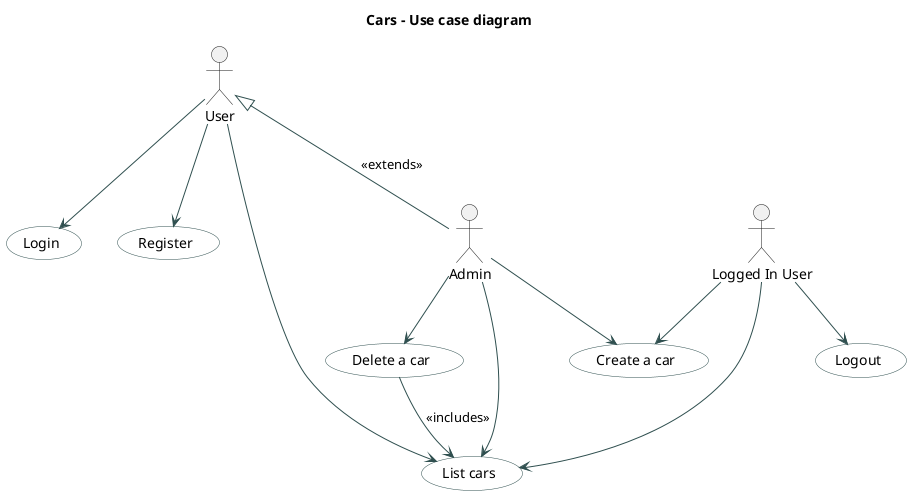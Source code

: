 @startuml

title
Cars - Use case diagram
end title

skinparam usecase {
	BackgroundColor White
	ArrowColor DarkSlateGray
	BorderColor DarkSlateGray
	ActorBorderColor Black
}

:User: --> (Login)
:User: --> (Register)
:User: --> (List cars)

:Logged In User: --> (Logout)
:Logged In User: --> (Create a car)
:Logged In User: --> (List cars)

:Admin: --> (List cars)
:Admin: --> (Delete a car)
:Admin: --> (Create a car)
(Delete a car) --> (List cars) : <<includes>>

:User: <|-- :Admin: : <<extends>>

@enduml